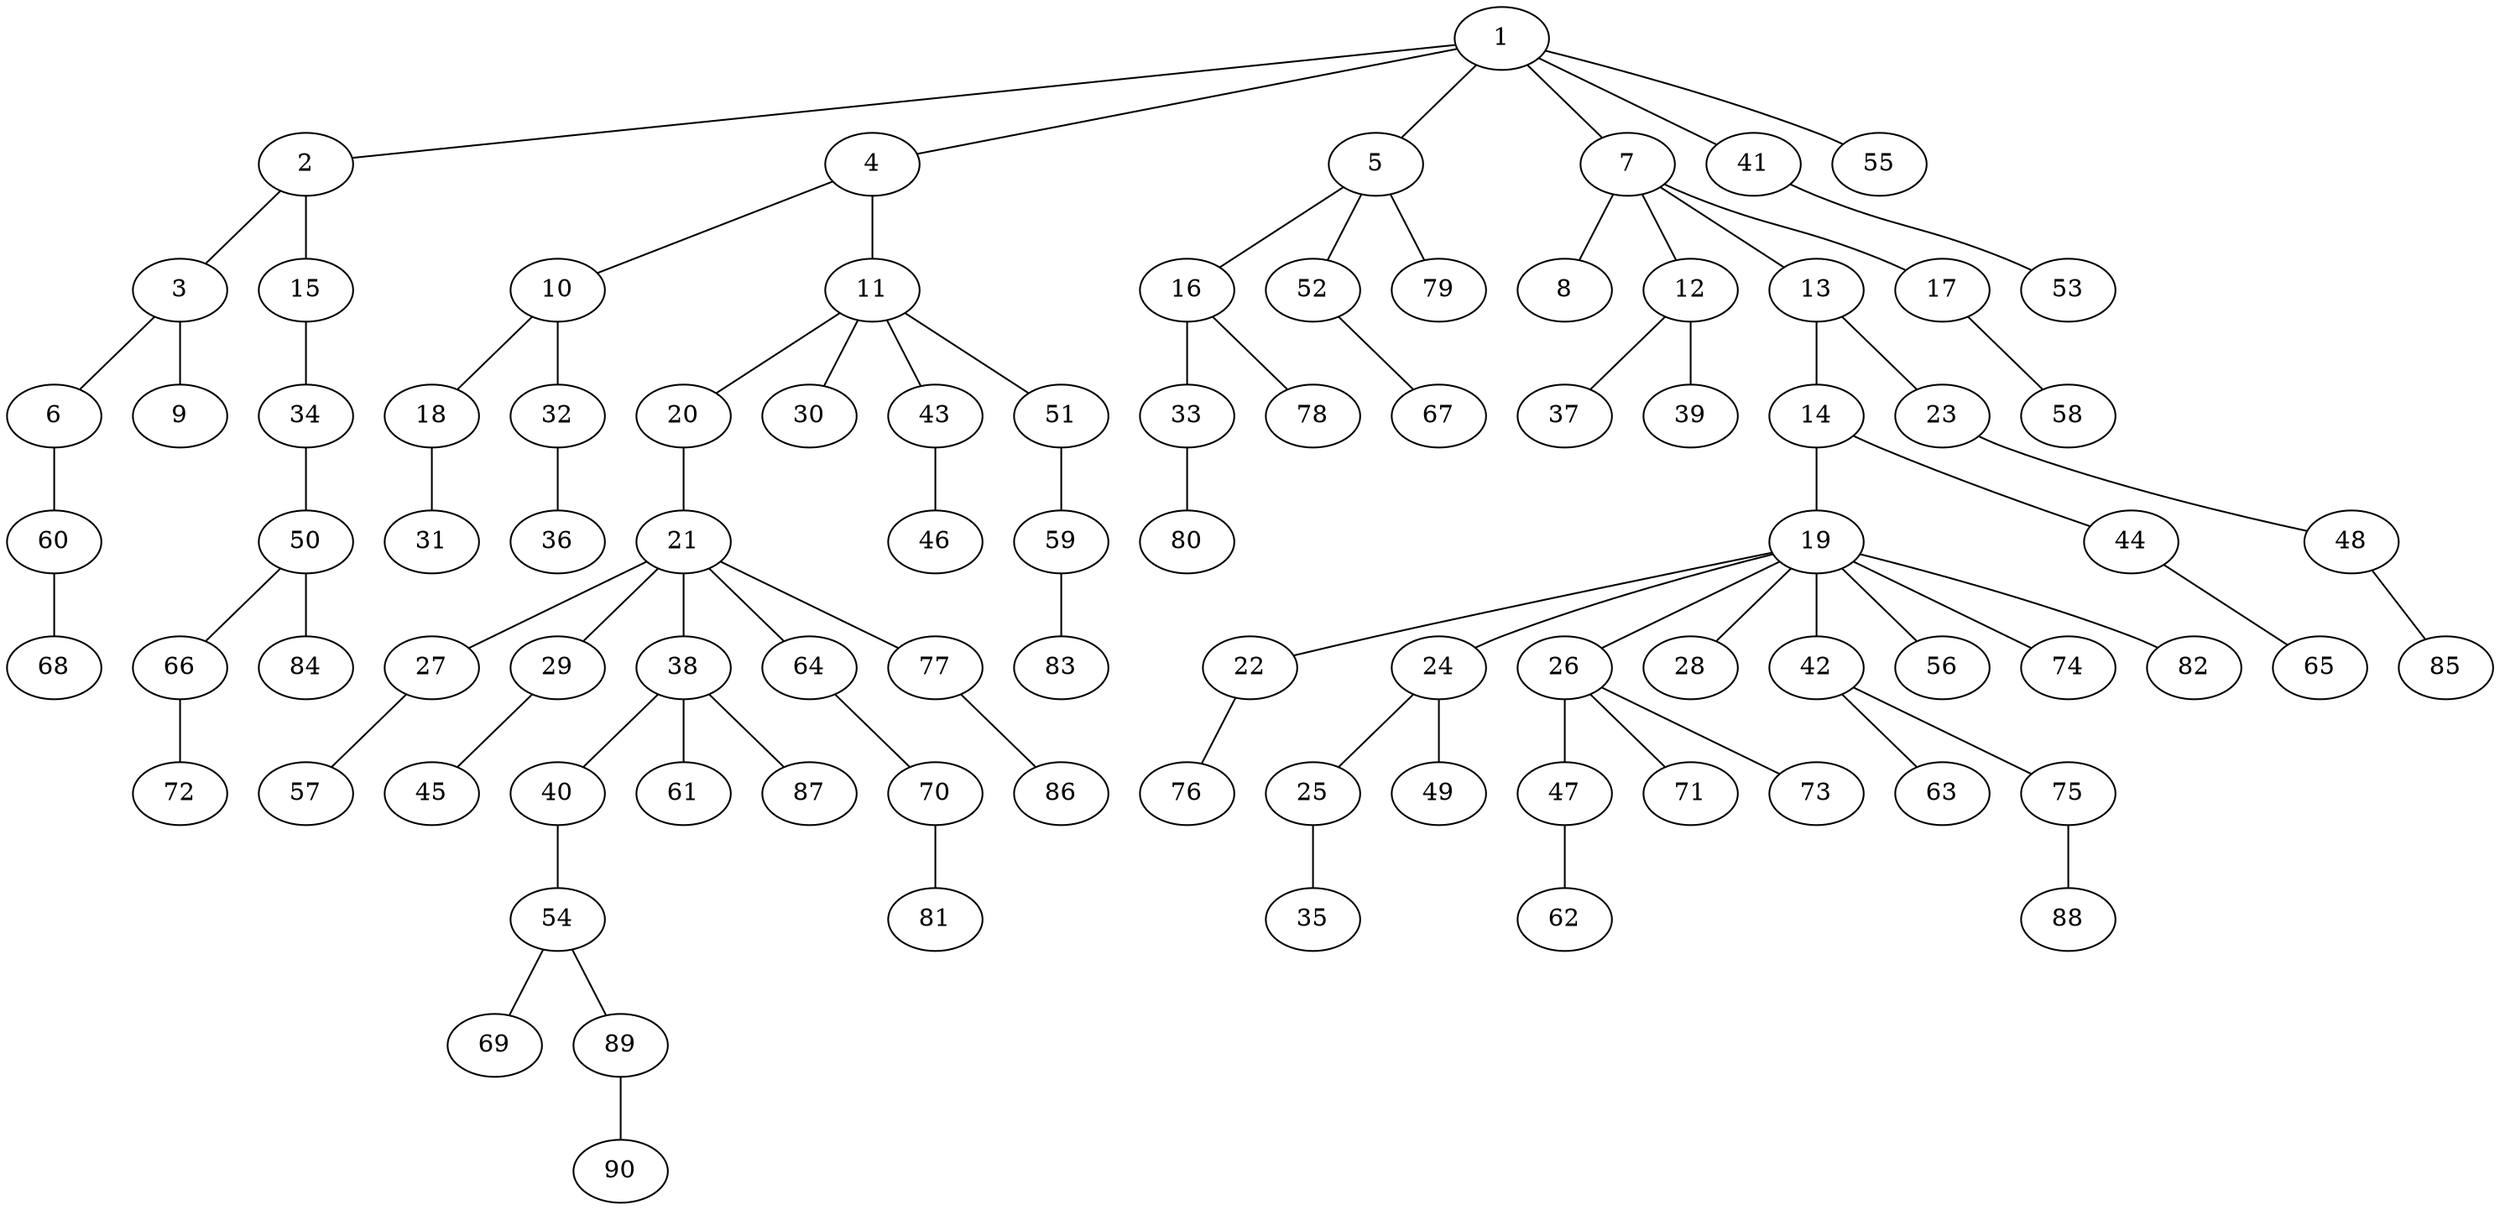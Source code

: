 graph graphname {1--2
1--4
1--5
1--7
1--41
1--55
2--3
2--15
3--6
3--9
4--10
4--11
5--16
5--52
5--79
6--60
7--8
7--12
7--13
7--17
10--18
10--32
11--20
11--30
11--43
11--51
12--37
12--39
13--14
13--23
14--19
14--44
15--34
16--33
16--78
17--58
18--31
19--22
19--24
19--26
19--28
19--42
19--56
19--74
19--82
20--21
21--27
21--29
21--38
21--64
21--77
22--76
23--48
24--25
24--49
25--35
26--47
26--71
26--73
27--57
29--45
32--36
33--80
34--50
38--40
38--61
38--87
40--54
41--53
42--63
42--75
43--46
44--65
47--62
48--85
50--66
50--84
51--59
52--67
54--69
54--89
59--83
60--68
64--70
66--72
70--81
75--88
77--86
89--90
}